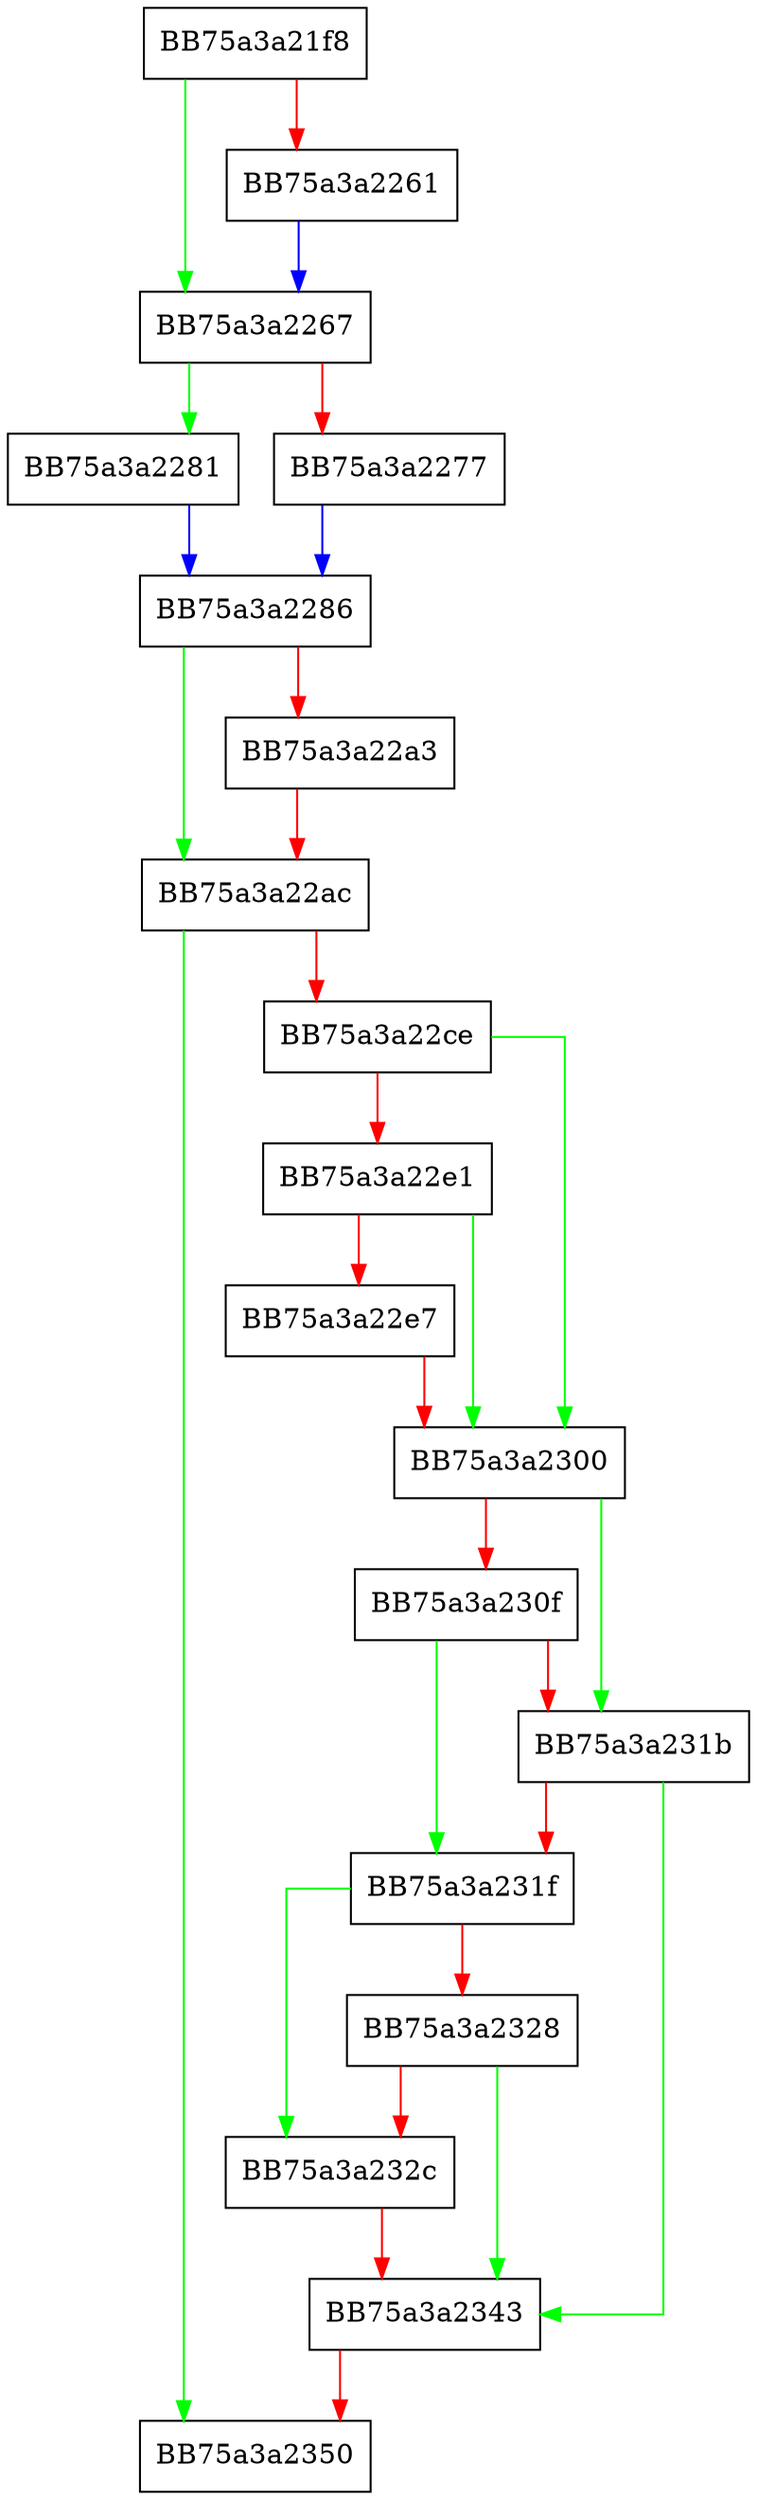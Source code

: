 digraph NotifySkipFile {
  node [shape="box"];
  graph [splines=ortho];
  BB75a3a21f8 -> BB75a3a2267 [color="green"];
  BB75a3a21f8 -> BB75a3a2261 [color="red"];
  BB75a3a2261 -> BB75a3a2267 [color="blue"];
  BB75a3a2267 -> BB75a3a2281 [color="green"];
  BB75a3a2267 -> BB75a3a2277 [color="red"];
  BB75a3a2277 -> BB75a3a2286 [color="blue"];
  BB75a3a2281 -> BB75a3a2286 [color="blue"];
  BB75a3a2286 -> BB75a3a22ac [color="green"];
  BB75a3a2286 -> BB75a3a22a3 [color="red"];
  BB75a3a22a3 -> BB75a3a22ac [color="red"];
  BB75a3a22ac -> BB75a3a2350 [color="green"];
  BB75a3a22ac -> BB75a3a22ce [color="red"];
  BB75a3a22ce -> BB75a3a2300 [color="green"];
  BB75a3a22ce -> BB75a3a22e1 [color="red"];
  BB75a3a22e1 -> BB75a3a2300 [color="green"];
  BB75a3a22e1 -> BB75a3a22e7 [color="red"];
  BB75a3a22e7 -> BB75a3a2300 [color="red"];
  BB75a3a2300 -> BB75a3a231b [color="green"];
  BB75a3a2300 -> BB75a3a230f [color="red"];
  BB75a3a230f -> BB75a3a231f [color="green"];
  BB75a3a230f -> BB75a3a231b [color="red"];
  BB75a3a231b -> BB75a3a2343 [color="green"];
  BB75a3a231b -> BB75a3a231f [color="red"];
  BB75a3a231f -> BB75a3a232c [color="green"];
  BB75a3a231f -> BB75a3a2328 [color="red"];
  BB75a3a2328 -> BB75a3a2343 [color="green"];
  BB75a3a2328 -> BB75a3a232c [color="red"];
  BB75a3a232c -> BB75a3a2343 [color="red"];
  BB75a3a2343 -> BB75a3a2350 [color="red"];
}
